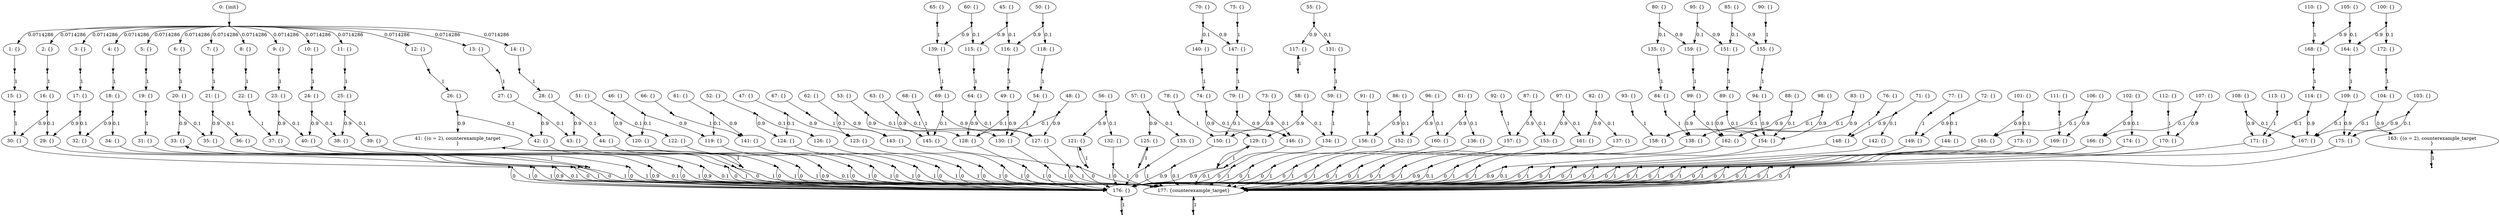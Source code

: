 digraph model {
	0 [ label = "0: {init}" ];
	1 [ label = "1: {}" ];
	2 [ label = "2: {}" ];
	3 [ label = "3: {}" ];
	4 [ label = "4: {}" ];
	5 [ label = "5: {}" ];
	6 [ label = "6: {}" ];
	7 [ label = "7: {}" ];
	8 [ label = "8: {}" ];
	9 [ label = "9: {}" ];
	10 [ label = "10: {}" ];
	11 [ label = "11: {}" ];
	12 [ label = "12: {}" ];
	13 [ label = "13: {}" ];
	14 [ label = "14: {}" ];
	15 [ label = "15: {}" ];
	16 [ label = "16: {}" ];
	17 [ label = "17: {}" ];
	18 [ label = "18: {}" ];
	19 [ label = "19: {}" ];
	20 [ label = "20: {}" ];
	21 [ label = "21: {}" ];
	22 [ label = "22: {}" ];
	23 [ label = "23: {}" ];
	24 [ label = "24: {}" ];
	25 [ label = "25: {}" ];
	26 [ label = "26: {}" ];
	27 [ label = "27: {}" ];
	28 [ label = "28: {}" ];
	29 [ label = "29: {}" ];
	30 [ label = "30: {}" ];
	31 [ label = "31: {}" ];
	32 [ label = "32: {}" ];
	33 [ label = "33: {}" ];
	34 [ label = "34: {}" ];
	35 [ label = "35: {}" ];
	36 [ label = "36: {}" ];
	37 [ label = "37: {}" ];
	38 [ label = "38: {}" ];
	39 [ label = "39: {}" ];
	40 [ label = "40: {}" ];
	41 [ label = "41: {(o = 2), counterexample_target
}" ];
	42 [ label = "42: {}" ];
	43 [ label = "43: {}" ];
	44 [ label = "44: {}" ];
	45 [ label = "45: {}" ];
	46 [ label = "46: {}" ];
	47 [ label = "47: {}" ];
	48 [ label = "48: {}" ];
	49 [ label = "49: {}" ];
	50 [ label = "50: {}" ];
	51 [ label = "51: {}" ];
	52 [ label = "52: {}" ];
	53 [ label = "53: {}" ];
	54 [ label = "54: {}" ];
	55 [ label = "55: {}" ];
	56 [ label = "56: {}" ];
	57 [ label = "57: {}" ];
	58 [ label = "58: {}" ];
	59 [ label = "59: {}" ];
	60 [ label = "60: {}" ];
	61 [ label = "61: {}" ];
	62 [ label = "62: {}" ];
	63 [ label = "63: {}" ];
	64 [ label = "64: {}" ];
	65 [ label = "65: {}" ];
	66 [ label = "66: {}" ];
	67 [ label = "67: {}" ];
	68 [ label = "68: {}" ];
	69 [ label = "69: {}" ];
	70 [ label = "70: {}" ];
	71 [ label = "71: {}" ];
	72 [ label = "72: {}" ];
	73 [ label = "73: {}" ];
	74 [ label = "74: {}" ];
	75 [ label = "75: {}" ];
	76 [ label = "76: {}" ];
	77 [ label = "77: {}" ];
	78 [ label = "78: {}" ];
	79 [ label = "79: {}" ];
	80 [ label = "80: {}" ];
	81 [ label = "81: {}" ];
	82 [ label = "82: {}" ];
	83 [ label = "83: {}" ];
	84 [ label = "84: {}" ];
	85 [ label = "85: {}" ];
	86 [ label = "86: {}" ];
	87 [ label = "87: {}" ];
	88 [ label = "88: {}" ];
	89 [ label = "89: {}" ];
	90 [ label = "90: {}" ];
	91 [ label = "91: {}" ];
	92 [ label = "92: {}" ];
	93 [ label = "93: {}" ];
	94 [ label = "94: {}" ];
	95 [ label = "95: {}" ];
	96 [ label = "96: {}" ];
	97 [ label = "97: {}" ];
	98 [ label = "98: {}" ];
	99 [ label = "99: {}" ];
	100 [ label = "100: {}" ];
	101 [ label = "101: {}" ];
	102 [ label = "102: {}" ];
	103 [ label = "103: {}" ];
	104 [ label = "104: {}" ];
	105 [ label = "105: {}" ];
	106 [ label = "106: {}" ];
	107 [ label = "107: {}" ];
	108 [ label = "108: {}" ];
	109 [ label = "109: {}" ];
	110 [ label = "110: {}" ];
	111 [ label = "111: {}" ];
	112 [ label = "112: {}" ];
	113 [ label = "113: {}" ];
	114 [ label = "114: {}" ];
	115 [ label = "115: {}" ];
	116 [ label = "116: {}" ];
	117 [ label = "117: {}" ];
	118 [ label = "118: {}" ];
	119 [ label = "119: {}" ];
	120 [ label = "120: {}" ];
	121 [ label = "121: {}" ];
	122 [ label = "122: {}" ];
	123 [ label = "123: {}" ];
	124 [ label = "124: {}" ];
	125 [ label = "125: {}" ];
	126 [ label = "126: {}" ];
	127 [ label = "127: {}" ];
	128 [ label = "128: {}" ];
	129 [ label = "129: {}" ];
	130 [ label = "130: {}" ];
	131 [ label = "131: {}" ];
	132 [ label = "132: {}" ];
	133 [ label = "133: {}" ];
	134 [ label = "134: {}" ];
	135 [ label = "135: {}" ];
	136 [ label = "136: {}" ];
	137 [ label = "137: {}" ];
	138 [ label = "138: {}" ];
	139 [ label = "139: {}" ];
	140 [ label = "140: {}" ];
	141 [ label = "141: {}" ];
	142 [ label = "142: {}" ];
	143 [ label = "143: {}" ];
	144 [ label = "144: {}" ];
	145 [ label = "145: {}" ];
	146 [ label = "146: {}" ];
	147 [ label = "147: {}" ];
	148 [ label = "148: {}" ];
	149 [ label = "149: {}" ];
	150 [ label = "150: {}" ];
	151 [ label = "151: {}" ];
	152 [ label = "152: {}" ];
	153 [ label = "153: {}" ];
	154 [ label = "154: {}" ];
	155 [ label = "155: {}" ];
	156 [ label = "156: {}" ];
	157 [ label = "157: {}" ];
	158 [ label = "158: {}" ];
	159 [ label = "159: {}" ];
	160 [ label = "160: {}" ];
	161 [ label = "161: {}" ];
	162 [ label = "162: {}" ];
	163 [ label = "163: {(o = 2), counterexample_target
}" ];
	164 [ label = "164: {}" ];
	165 [ label = "165: {}" ];
	166 [ label = "166: {}" ];
	167 [ label = "167: {}" ];
	168 [ label = "168: {}" ];
	169 [ label = "169: {}" ];
	170 [ label = "170: {}" ];
	171 [ label = "171: {}" ];
	172 [ label = "172: {}" ];
	173 [ label = "173: {}" ];
	174 [ label = "174: {}" ];
	175 [ label = "175: {}" ];
	176 [ label = "176: {}" ];
	177 [ label = "177: {counterexample_target}" ];
	"0c0" [shape = "point"];
	0 -> "0c0";
	"0c0" -> 1 [ label= "0.0714286" ];
	"0c0" -> 2 [ label= "0.0714286" ];
	"0c0" -> 3 [ label= "0.0714286" ];
	"0c0" -> 4 [ label= "0.0714286" ];
	"0c0" -> 5 [ label= "0.0714286" ];
	"0c0" -> 6 [ label= "0.0714286" ];
	"0c0" -> 7 [ label= "0.0714286" ];
	"0c0" -> 8 [ label= "0.0714286" ];
	"0c0" -> 9 [ label= "0.0714286" ];
	"0c0" -> 10 [ label= "0.0714286" ];
	"0c0" -> 11 [ label= "0.0714286" ];
	"0c0" -> 12 [ label= "0.0714286" ];
	"0c0" -> 13 [ label= "0.0714286" ];
	"0c0" -> 14 [ label= "0.0714286" ];
	"1c0" [shape = "point"];
	1 -> "1c0";
	"1c0" -> 15 [ label= "1" ];
	"2c0" [shape = "point"];
	2 -> "2c0";
	"2c0" -> 16 [ label= "1" ];
	"3c0" [shape = "point"];
	3 -> "3c0";
	"3c0" -> 17 [ label= "1" ];
	"4c0" [shape = "point"];
	4 -> "4c0";
	"4c0" -> 18 [ label= "1" ];
	"5c0" [shape = "point"];
	5 -> "5c0";
	"5c0" -> 19 [ label= "1" ];
	"6c0" [shape = "point"];
	6 -> "6c0";
	"6c0" -> 20 [ label= "1" ];
	"7c0" [shape = "point"];
	7 -> "7c0";
	"7c0" -> 21 [ label= "1" ];
	"8c0" [shape = "point"];
	8 -> "8c0";
	"8c0" -> 22 [ label= "1" ];
	"9c0" [shape = "point"];
	9 -> "9c0";
	"9c0" -> 23 [ label= "1" ];
	"10c0" [shape = "point"];
	10 -> "10c0";
	"10c0" -> 24 [ label= "1" ];
	"11c0" [shape = "point"];
	11 -> "11c0";
	"11c0" -> 25 [ label= "1" ];
	"12c0" [shape = "point"];
	12 -> "12c0";
	"12c0" -> 26 [ label= "1" ];
	"13c0" [shape = "point"];
	13 -> "13c0";
	"13c0" -> 27 [ label= "1" ];
	"14c0" [shape = "point"];
	14 -> "14c0";
	"14c0" -> 28 [ label= "1" ];
	"15c0" [shape = "point"];
	15 -> "15c0";
	"15c0" -> 30 [ label= "1" ];
	"16c0" [shape = "point"];
	16 -> "16c0";
	"16c0" -> 29 [ label= "0.1" ];
	"16c0" -> 30 [ label= "0.9" ];
	"17c0" [shape = "point"];
	17 -> "17c0";
	"17c0" -> 29 [ label= "0.9" ];
	"17c0" -> 32 [ label= "0.1" ];
	"18c0" [shape = "point"];
	18 -> "18c0";
	"18c0" -> 32 [ label= "0.9" ];
	"18c0" -> 34 [ label= "0.1" ];
	"19c0" [shape = "point"];
	19 -> "19c0";
	"19c0" -> 31 [ label= "1" ];
	"20c0" [shape = "point"];
	20 -> "20c0";
	"20c0" -> 33 [ label= "0.9" ];
	"20c0" -> 35 [ label= "0.1" ];
	"21c0" [shape = "point"];
	21 -> "21c0";
	"21c0" -> 35 [ label= "0.9" ];
	"21c0" -> 36 [ label= "0.1" ];
	"22c0" [shape = "point"];
	22 -> "22c0";
	"22c0" -> 37 [ label= "1" ];
	"23c0" [shape = "point"];
	23 -> "23c0";
	"23c0" -> 37 [ label= "0.9" ];
	"23c0" -> 40 [ label= "0.1" ];
	"24c0" [shape = "point"];
	24 -> "24c0";
	"24c0" -> 38 [ label= "0.1" ];
	"24c0" -> 40 [ label= "0.9" ];
	"25c0" [shape = "point"];
	25 -> "25c0";
	"25c0" -> 38 [ label= "0.9" ];
	"25c0" -> 39 [ label= "0.1" ];
	"26c0" [shape = "point"];
	26 -> "26c0";
	"26c0" -> 41 [ label= "0.9" ];
	"26c0" -> 42 [ label= "0.1" ];
	"27c0" [shape = "point"];
	27 -> "27c0";
	"27c0" -> 42 [ label= "0.9" ];
	"27c0" -> 43 [ label= "0.1" ];
	"28c0" [shape = "point"];
	28 -> "28c0";
	"28c0" -> 43 [ label= "0.9" ];
	"28c0" -> 44 [ label= "0.1" ];
	"29c0" [shape = "point"];
	29 -> "29c0";
	"29c0" -> 176 [ label= "0" ];
	"29c0" -> 177 [ label= "1" ];
	"30c0" [shape = "point"];
	30 -> "30c0";
	"30c0" -> 176 [ label= "0" ];
	"30c0" -> 177 [ label= "1" ];
	"31c0" [shape = "point"];
	31 -> "31c0";
	"31c0" -> 176 [ label= "0" ];
	"31c0" -> 177 [ label= "1" ];
	"32c0" [shape = "point"];
	32 -> "32c0";
	"32c0" -> 176 [ label= "0.9" ];
	"32c0" -> 177 [ label= "0.1" ];
	"33c0" [shape = "point"];
	33 -> "33c0";
	"33c0" -> 33 [ label= "1" ];
	"34c0" [shape = "point"];
	34 -> "34c0";
	"34c0" -> 176 [ label= "0" ];
	"34c0" -> 177 [ label= "1" ];
	"35c0" [shape = "point"];
	35 -> "35c0";
	"35c0" -> 176 [ label= "0" ];
	"35c0" -> 177 [ label= "1" ];
	"36c0" [shape = "point"];
	36 -> "36c0";
	"36c0" -> 176 [ label= "0.9" ];
	"36c0" -> 177 [ label= "0.1" ];
	"37c0" [shape = "point"];
	37 -> "37c0";
	"37c0" -> 176 [ label= "0" ];
	"37c0" -> 177 [ label= "1" ];
	"38c0" [shape = "point"];
	38 -> "38c0";
	"38c0" -> 176 [ label= "0" ];
	"38c0" -> 177 [ label= "1" ];
	"39c0" [shape = "point"];
	39 -> "39c0";
	"39c0" -> 176 [ label= "0" ];
	"39c0" -> 177 [ label= "1" ];
	"40c0" [shape = "point"];
	40 -> "40c0";
	"40c0" -> 176 [ label= "0.9" ];
	"40c0" -> 177 [ label= "0.1" ];
	"41c0" [shape = "point"];
	41 -> "41c0";
	"41c0" -> 41 [ label= "1" ];
	"42c0" [shape = "point"];
	42 -> "42c0";
	"42c0" -> 176 [ label= "0" ];
	"42c0" -> 177 [ label= "1" ];
	"43c0" [shape = "point"];
	43 -> "43c0";
	"43c0" -> 176 [ label= "0" ];
	"43c0" -> 177 [ label= "1" ];
	"44c0" [shape = "point"];
	44 -> "44c0";
	"44c0" -> 176 [ label= "0.9" ];
	"44c0" -> 177 [ label= "0.1" ];
	"45c0" [shape = "point"];
	45 -> "45c0";
	"45c0" -> 115 [ label= "0.9" ];
	"45c0" -> 116 [ label= "0.1" ];
	"46c0" [shape = "point"];
	46 -> "46c0";
	"46c0" -> 119 [ label= "0.9" ];
	"46c0" -> 120 [ label= "0.1" ];
	"47c0" [shape = "point"];
	47 -> "47c0";
	"47c0" -> 123 [ label= "0.9" ];
	"47c0" -> 124 [ label= "0.1" ];
	"48c0" [shape = "point"];
	48 -> "48c0";
	"48c0" -> 127 [ label= "0.9" ];
	"48c0" -> 128 [ label= "0.1" ];
	"49c0" [shape = "point"];
	49 -> "49c0";
	"49c0" -> 128 [ label= "0.1" ];
	"49c0" -> 130 [ label= "0.9" ];
	"50c0" [shape = "point"];
	50 -> "50c0";
	"50c0" -> 116 [ label= "0.9" ];
	"50c0" -> 118 [ label= "0.1" ];
	"51c0" [shape = "point"];
	51 -> "51c0";
	"51c0" -> 120 [ label= "0.9" ];
	"51c0" -> 122 [ label= "0.1" ];
	"52c0" [shape = "point"];
	52 -> "52c0";
	"52c0" -> 124 [ label= "0.9" ];
	"52c0" -> 126 [ label= "0.1" ];
	"53c0" [shape = "point"];
	53 -> "53c0";
	"53c0" -> 128 [ label= "0.9" ];
	"53c0" -> 130 [ label= "0.1" ];
	"54c0" [shape = "point"];
	54 -> "54c0";
	"54c0" -> 130 [ label= "1" ];
	"55c0" [shape = "point"];
	55 -> "55c0";
	"55c0" -> 117 [ label= "0.9" ];
	"55c0" -> 131 [ label= "0.1" ];
	"56c0" [shape = "point"];
	56 -> "56c0";
	"56c0" -> 121 [ label= "0.9" ];
	"56c0" -> 132 [ label= "0.1" ];
	"57c0" [shape = "point"];
	57 -> "57c0";
	"57c0" -> 125 [ label= "0.9" ];
	"57c0" -> 133 [ label= "0.1" ];
	"58c0" [shape = "point"];
	58 -> "58c0";
	"58c0" -> 129 [ label= "0.9" ];
	"58c0" -> 134 [ label= "0.1" ];
	"59c0" [shape = "point"];
	59 -> "59c0";
	"59c0" -> 134 [ label= "1" ];
	"60c0" [shape = "point"];
	60 -> "60c0";
	"60c0" -> 115 [ label= "0.1" ];
	"60c0" -> 139 [ label= "0.9" ];
	"61c0" [shape = "point"];
	61 -> "61c0";
	"61c0" -> 119 [ label= "0.1" ];
	"61c0" -> 141 [ label= "0.9" ];
	"62c0" [shape = "point"];
	62 -> "62c0";
	"62c0" -> 123 [ label= "0.1" ];
	"62c0" -> 143 [ label= "0.9" ];
	"63c0" [shape = "point"];
	63 -> "63c0";
	"63c0" -> 127 [ label= "0.1" ];
	"63c0" -> 145 [ label= "0.9" ];
	"64c0" [shape = "point"];
	64 -> "64c0";
	"64c0" -> 127 [ label= "0.1" ];
	"64c0" -> 128 [ label= "0.9" ];
	"65c0" [shape = "point"];
	65 -> "65c0";
	"65c0" -> 139 [ label= "1" ];
	"66c0" [shape = "point"];
	66 -> "66c0";
	"66c0" -> 141 [ label= "1" ];
	"67c0" [shape = "point"];
	67 -> "67c0";
	"67c0" -> 143 [ label= "1" ];
	"68c0" [shape = "point"];
	68 -> "68c0";
	"68c0" -> 145 [ label= "1" ];
	"69c0" [shape = "point"];
	69 -> "69c0";
	"69c0" -> 127 [ label= "0.9" ];
	"69c0" -> 145 [ label= "0.1" ];
	"70c0" [shape = "point"];
	70 -> "70c0";
	"70c0" -> 140 [ label= "0.1" ];
	"70c0" -> 147 [ label= "0.9" ];
	"71c0" [shape = "point"];
	71 -> "71c0";
	"71c0" -> 142 [ label= "0.1" ];
	"71c0" -> 148 [ label= "0.9" ];
	"72c0" [shape = "point"];
	72 -> "72c0";
	"72c0" -> 144 [ label= "0.1" ];
	"72c0" -> 149 [ label= "0.9" ];
	"73c0" [shape = "point"];
	73 -> "73c0";
	"73c0" -> 146 [ label= "0.1" ];
	"73c0" -> 150 [ label= "0.9" ];
	"74c0" [shape = "point"];
	74 -> "74c0";
	"74c0" -> 129 [ label= "0.9" ];
	"74c0" -> 146 [ label= "0.1" ];
	"75c0" [shape = "point"];
	75 -> "75c0";
	"75c0" -> 147 [ label= "1" ];
	"76c0" [shape = "point"];
	76 -> "76c0";
	"76c0" -> 148 [ label= "1" ];
	"77c0" [shape = "point"];
	77 -> "77c0";
	"77c0" -> 149 [ label= "1" ];
	"78c0" [shape = "point"];
	78 -> "78c0";
	"78c0" -> 150 [ label= "1" ];
	"79c0" [shape = "point"];
	79 -> "79c0";
	"79c0" -> 146 [ label= "0.9" ];
	"79c0" -> 150 [ label= "0.1" ];
	"80c0" [shape = "point"];
	80 -> "80c0";
	"80c0" -> 135 [ label= "0.1" ];
	"80c0" -> 159 [ label= "0.9" ];
	"81c0" [shape = "point"];
	81 -> "81c0";
	"81c0" -> 136 [ label= "0.1" ];
	"81c0" -> 160 [ label= "0.9" ];
	"82c0" [shape = "point"];
	82 -> "82c0";
	"82c0" -> 137 [ label= "0.1" ];
	"82c0" -> 161 [ label= "0.9" ];
	"83c0" [shape = "point"];
	83 -> "83c0";
	"83c0" -> 138 [ label= "0.1" ];
	"83c0" -> 162 [ label= "0.9" ];
	"84c0" [shape = "point"];
	84 -> "84c0";
	"84c0" -> 138 [ label= "1" ];
	"85c0" [shape = "point"];
	85 -> "85c0";
	"85c0" -> 151 [ label= "0.1" ];
	"85c0" -> 155 [ label= "0.9" ];
	"86c0" [shape = "point"];
	86 -> "86c0";
	"86c0" -> 152 [ label= "0.1" ];
	"86c0" -> 156 [ label= "0.9" ];
	"87c0" [shape = "point"];
	87 -> "87c0";
	"87c0" -> 153 [ label= "0.1" ];
	"87c0" -> 157 [ label= "0.9" ];
	"88c0" [shape = "point"];
	88 -> "88c0";
	"88c0" -> 154 [ label= "0.1" ];
	"88c0" -> 158 [ label= "0.9" ];
	"89c0" [shape = "point"];
	89 -> "89c0";
	"89c0" -> 154 [ label= "0.1" ];
	"89c0" -> 162 [ label= "0.9" ];
	"90c0" [shape = "point"];
	90 -> "90c0";
	"90c0" -> 155 [ label= "1" ];
	"91c0" [shape = "point"];
	91 -> "91c0";
	"91c0" -> 156 [ label= "1" ];
	"92c0" [shape = "point"];
	92 -> "92c0";
	"92c0" -> 157 [ label= "1" ];
	"93c0" [shape = "point"];
	93 -> "93c0";
	"93c0" -> 158 [ label= "1" ];
	"94c0" [shape = "point"];
	94 -> "94c0";
	"94c0" -> 154 [ label= "0.9" ];
	"94c0" -> 158 [ label= "0.1" ];
	"95c0" [shape = "point"];
	95 -> "95c0";
	"95c0" -> 151 [ label= "0.9" ];
	"95c0" -> 159 [ label= "0.1" ];
	"96c0" [shape = "point"];
	96 -> "96c0";
	"96c0" -> 152 [ label= "0.9" ];
	"96c0" -> 160 [ label= "0.1" ];
	"97c0" [shape = "point"];
	97 -> "97c0";
	"97c0" -> 153 [ label= "0.9" ];
	"97c0" -> 161 [ label= "0.1" ];
	"98c0" [shape = "point"];
	98 -> "98c0";
	"98c0" -> 154 [ label= "0.9" ];
	"98c0" -> 162 [ label= "0.1" ];
	"99c0" [shape = "point"];
	99 -> "99c0";
	"99c0" -> 138 [ label= "0.9" ];
	"99c0" -> 162 [ label= "0.1" ];
	"100c0" [shape = "point"];
	100 -> "100c0";
	"100c0" -> 164 [ label= "0.9" ];
	"100c0" -> 172 [ label= "0.1" ];
	"101c0" [shape = "point"];
	101 -> "101c0";
	"101c0" -> 165 [ label= "0.9" ];
	"101c0" -> 173 [ label= "0.1" ];
	"102c0" [shape = "point"];
	102 -> "102c0";
	"102c0" -> 166 [ label= "0.9" ];
	"102c0" -> 174 [ label= "0.1" ];
	"103c0" [shape = "point"];
	103 -> "103c0";
	"103c0" -> 167 [ label= "0.9" ];
	"103c0" -> 175 [ label= "0.1" ];
	"104c0" [shape = "point"];
	104 -> "104c0";
	"104c0" -> 163 [ label= "0.9" ];
	"104c0" -> 175 [ label= "0.1" ];
	"105c0" [shape = "point"];
	105 -> "105c0";
	"105c0" -> 164 [ label= "0.1" ];
	"105c0" -> 168 [ label= "0.9" ];
	"106c0" [shape = "point"];
	106 -> "106c0";
	"106c0" -> 165 [ label= "0.1" ];
	"106c0" -> 169 [ label= "0.9" ];
	"107c0" [shape = "point"];
	107 -> "107c0";
	"107c0" -> 166 [ label= "0.1" ];
	"107c0" -> 170 [ label= "0.9" ];
	"108c0" [shape = "point"];
	108 -> "108c0";
	"108c0" -> 167 [ label= "0.1" ];
	"108c0" -> 171 [ label= "0.9" ];
	"109c0" [shape = "point"];
	109 -> "109c0";
	"109c0" -> 167 [ label= "0.1" ];
	"109c0" -> 175 [ label= "0.9" ];
	"110c0" [shape = "point"];
	110 -> "110c0";
	"110c0" -> 168 [ label= "1" ];
	"111c0" [shape = "point"];
	111 -> "111c0";
	"111c0" -> 169 [ label= "1" ];
	"112c0" [shape = "point"];
	112 -> "112c0";
	"112c0" -> 170 [ label= "1" ];
	"113c0" [shape = "point"];
	113 -> "113c0";
	"113c0" -> 171 [ label= "1" ];
	"114c0" [shape = "point"];
	114 -> "114c0";
	"114c0" -> 167 [ label= "0.9" ];
	"114c0" -> 171 [ label= "0.1" ];
	"115c0" [shape = "point"];
	115 -> "115c0";
	"115c0" -> 64 [ label= "1" ];
	"116c0" [shape = "point"];
	116 -> "116c0";
	"116c0" -> 49 [ label= "1" ];
	"117c0" [shape = "point"];
	117 -> "117c0";
	"117c0" -> 117 [ label= "1" ];
	"118c0" [shape = "point"];
	118 -> "118c0";
	"118c0" -> 54 [ label= "1" ];
	"119c0" [shape = "point"];
	119 -> "119c0";
	"119c0" -> 176 [ label= "0" ];
	"119c0" -> 177 [ label= "1" ];
	"120c0" [shape = "point"];
	120 -> "120c0";
	"120c0" -> 176 [ label= "0" ];
	"120c0" -> 177 [ label= "1" ];
	"121c0" [shape = "point"];
	121 -> "121c0";
	"121c0" -> 121 [ label= "1" ];
	"122c0" [shape = "point"];
	122 -> "122c0";
	"122c0" -> 176 [ label= "0" ];
	"122c0" -> 177 [ label= "1" ];
	"123c0" [shape = "point"];
	123 -> "123c0";
	"123c0" -> 176 [ label= "0" ];
	"123c0" -> 177 [ label= "1" ];
	"124c0" [shape = "point"];
	124 -> "124c0";
	"124c0" -> 176 [ label= "0" ];
	"124c0" -> 177 [ label= "1" ];
	"125c0" [shape = "point"];
	125 -> "125c0";
	"125c0" -> 125 [ label= "1" ];
	"126c0" [shape = "point"];
	126 -> "126c0";
	"126c0" -> 176 [ label= "0" ];
	"126c0" -> 177 [ label= "1" ];
	"127c0" [shape = "point"];
	127 -> "127c0";
	"127c0" -> 176 [ label= "0" ];
	"127c0" -> 177 [ label= "1" ];
	"128c0" [shape = "point"];
	128 -> "128c0";
	"128c0" -> 176 [ label= "0" ];
	"128c0" -> 177 [ label= "1" ];
	"129c0" [shape = "point"];
	129 -> "129c0";
	"129c0" -> 129 [ label= "1" ];
	"130c0" [shape = "point"];
	130 -> "130c0";
	"130c0" -> 176 [ label= "0" ];
	"130c0" -> 177 [ label= "1" ];
	"131c0" [shape = "point"];
	131 -> "131c0";
	"131c0" -> 59 [ label= "1" ];
	"132c0" [shape = "point"];
	132 -> "132c0";
	"132c0" -> 176 [ label= "0" ];
	"132c0" -> 177 [ label= "1" ];
	"133c0" [shape = "point"];
	133 -> "133c0";
	"133c0" -> 176 [ label= "0" ];
	"133c0" -> 177 [ label= "1" ];
	"134c0" [shape = "point"];
	134 -> "134c0";
	"134c0" -> 176 [ label= "0" ];
	"134c0" -> 177 [ label= "1" ];
	"135c0" [shape = "point"];
	135 -> "135c0";
	"135c0" -> 84 [ label= "1" ];
	"136c0" [shape = "point"];
	136 -> "136c0";
	"136c0" -> 176 [ label= "0" ];
	"136c0" -> 177 [ label= "1" ];
	"137c0" [shape = "point"];
	137 -> "137c0";
	"137c0" -> 176 [ label= "0" ];
	"137c0" -> 177 [ label= "1" ];
	"138c0" [shape = "point"];
	138 -> "138c0";
	"138c0" -> 176 [ label= "0" ];
	"138c0" -> 177 [ label= "1" ];
	"139c0" [shape = "point"];
	139 -> "139c0";
	"139c0" -> 69 [ label= "1" ];
	"140c0" [shape = "point"];
	140 -> "140c0";
	"140c0" -> 74 [ label= "1" ];
	"141c0" [shape = "point"];
	141 -> "141c0";
	"141c0" -> 176 [ label= "0" ];
	"141c0" -> 177 [ label= "1" ];
	"142c0" [shape = "point"];
	142 -> "142c0";
	"142c0" -> 176 [ label= "0" ];
	"142c0" -> 177 [ label= "1" ];
	"143c0" [shape = "point"];
	143 -> "143c0";
	"143c0" -> 176 [ label= "0" ];
	"143c0" -> 177 [ label= "1" ];
	"144c0" [shape = "point"];
	144 -> "144c0";
	"144c0" -> 176 [ label= "0" ];
	"144c0" -> 177 [ label= "1" ];
	"145c0" [shape = "point"];
	145 -> "145c0";
	"145c0" -> 176 [ label= "0" ];
	"145c0" -> 177 [ label= "1" ];
	"146c0" [shape = "point"];
	146 -> "146c0";
	"146c0" -> 176 [ label= "0.9" ];
	"146c0" -> 177 [ label= "0.1" ];
	"147c0" [shape = "point"];
	147 -> "147c0";
	"147c0" -> 79 [ label= "1" ];
	"148c0" [shape = "point"];
	148 -> "148c0";
	"148c0" -> 176 [ label= "0" ];
	"148c0" -> 177 [ label= "1" ];
	"149c0" [shape = "point"];
	149 -> "149c0";
	"149c0" -> 176 [ label= "0" ];
	"149c0" -> 177 [ label= "1" ];
	"150c0" [shape = "point"];
	150 -> "150c0";
	"150c0" -> 176 [ label= "0.9" ];
	"150c0" -> 177 [ label= "0.1" ];
	"151c0" [shape = "point"];
	151 -> "151c0";
	"151c0" -> 89 [ label= "1" ];
	"152c0" [shape = "point"];
	152 -> "152c0";
	"152c0" -> 176 [ label= "0" ];
	"152c0" -> 177 [ label= "1" ];
	"153c0" [shape = "point"];
	153 -> "153c0";
	"153c0" -> 176 [ label= "0" ];
	"153c0" -> 177 [ label= "1" ];
	"154c0" [shape = "point"];
	154 -> "154c0";
	"154c0" -> 176 [ label= "0.9" ];
	"154c0" -> 177 [ label= "0.1" ];
	"155c0" [shape = "point"];
	155 -> "155c0";
	"155c0" -> 94 [ label= "1" ];
	"156c0" [shape = "point"];
	156 -> "156c0";
	"156c0" -> 176 [ label= "0" ];
	"156c0" -> 177 [ label= "1" ];
	"157c0" [shape = "point"];
	157 -> "157c0";
	"157c0" -> 176 [ label= "0" ];
	"157c0" -> 177 [ label= "1" ];
	"158c0" [shape = "point"];
	158 -> "158c0";
	"158c0" -> 176 [ label= "0.9" ];
	"158c0" -> 177 [ label= "0.1" ];
	"159c0" [shape = "point"];
	159 -> "159c0";
	"159c0" -> 99 [ label= "1" ];
	"160c0" [shape = "point"];
	160 -> "160c0";
	"160c0" -> 176 [ label= "0" ];
	"160c0" -> 177 [ label= "1" ];
	"161c0" [shape = "point"];
	161 -> "161c0";
	"161c0" -> 176 [ label= "0" ];
	"161c0" -> 177 [ label= "1" ];
	"162c0" [shape = "point"];
	162 -> "162c0";
	"162c0" -> 176 [ label= "0" ];
	"162c0" -> 177 [ label= "1" ];
	"163c0" [shape = "point"];
	163 -> "163c0";
	"163c0" -> 163 [ label= "1" ];
	"164c0" [shape = "point"];
	164 -> "164c0";
	"164c0" -> 109 [ label= "1" ];
	"165c0" [shape = "point"];
	165 -> "165c0";
	"165c0" -> 176 [ label= "0" ];
	"165c0" -> 177 [ label= "1" ];
	"166c0" [shape = "point"];
	166 -> "166c0";
	"166c0" -> 176 [ label= "0" ];
	"166c0" -> 177 [ label= "1" ];
	"167c0" [shape = "point"];
	167 -> "167c0";
	"167c0" -> 176 [ label= "0" ];
	"167c0" -> 177 [ label= "1" ];
	"168c0" [shape = "point"];
	168 -> "168c0";
	"168c0" -> 114 [ label= "1" ];
	"169c0" [shape = "point"];
	169 -> "169c0";
	"169c0" -> 176 [ label= "0" ];
	"169c0" -> 177 [ label= "1" ];
	"170c0" [shape = "point"];
	170 -> "170c0";
	"170c0" -> 176 [ label= "0" ];
	"170c0" -> 177 [ label= "1" ];
	"171c0" [shape = "point"];
	171 -> "171c0";
	"171c0" -> 176 [ label= "0" ];
	"171c0" -> 177 [ label= "1" ];
	"172c0" [shape = "point"];
	172 -> "172c0";
	"172c0" -> 104 [ label= "1" ];
	"173c0" [shape = "point"];
	173 -> "173c0";
	"173c0" -> 176 [ label= "0" ];
	"173c0" -> 177 [ label= "1" ];
	"174c0" [shape = "point"];
	174 -> "174c0";
	"174c0" -> 176 [ label= "0" ];
	"174c0" -> 177 [ label= "1" ];
	"175c0" [shape = "point"];
	175 -> "175c0";
	"175c0" -> 176 [ label= "0" ];
	"175c0" -> 177 [ label= "1" ];
	"176c0" [shape = "point"];
	176 -> "176c0";
	"176c0" -> 176 [ label= "1" ];
	"177c0" [shape = "point"];
	177 -> "177c0";
	"177c0" -> 177 [ label= "1" ];
}
